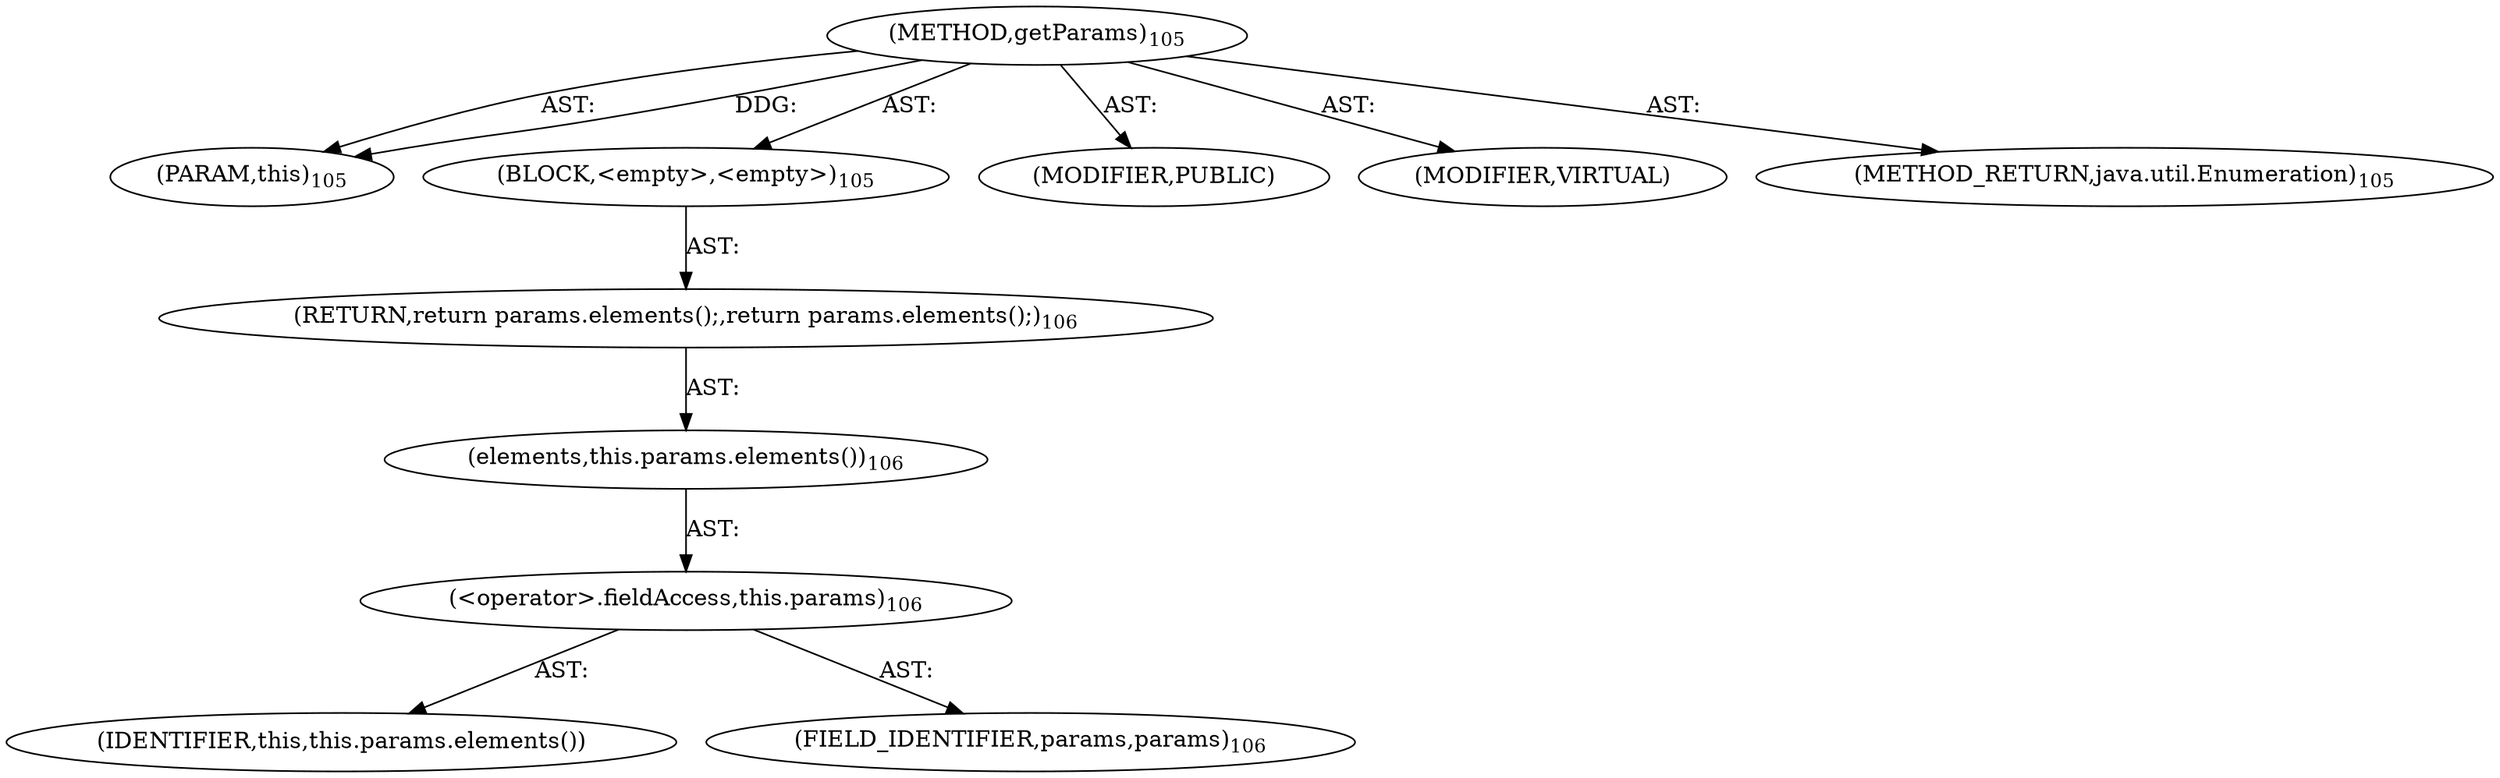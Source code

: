 digraph "getParams" {  
"111669149702" [label = <(METHOD,getParams)<SUB>105</SUB>> ]
"115964117013" [label = <(PARAM,this)<SUB>105</SUB>> ]
"25769803782" [label = <(BLOCK,&lt;empty&gt;,&lt;empty&gt;)<SUB>105</SUB>> ]
"146028888067" [label = <(RETURN,return params.elements();,return params.elements();)<SUB>106</SUB>> ]
"30064771083" [label = <(elements,this.params.elements())<SUB>106</SUB>> ]
"30064771084" [label = <(&lt;operator&gt;.fieldAccess,this.params)<SUB>106</SUB>> ]
"68719476763" [label = <(IDENTIFIER,this,this.params.elements())> ]
"55834574853" [label = <(FIELD_IDENTIFIER,params,params)<SUB>106</SUB>> ]
"133143986192" [label = <(MODIFIER,PUBLIC)> ]
"133143986193" [label = <(MODIFIER,VIRTUAL)> ]
"128849018886" [label = <(METHOD_RETURN,java.util.Enumeration)<SUB>105</SUB>> ]
  "111669149702" -> "115964117013"  [ label = "AST: "] 
  "111669149702" -> "25769803782"  [ label = "AST: "] 
  "111669149702" -> "133143986192"  [ label = "AST: "] 
  "111669149702" -> "133143986193"  [ label = "AST: "] 
  "111669149702" -> "128849018886"  [ label = "AST: "] 
  "25769803782" -> "146028888067"  [ label = "AST: "] 
  "146028888067" -> "30064771083"  [ label = "AST: "] 
  "30064771083" -> "30064771084"  [ label = "AST: "] 
  "30064771084" -> "68719476763"  [ label = "AST: "] 
  "30064771084" -> "55834574853"  [ label = "AST: "] 
  "111669149702" -> "115964117013"  [ label = "DDG: "] 
}
